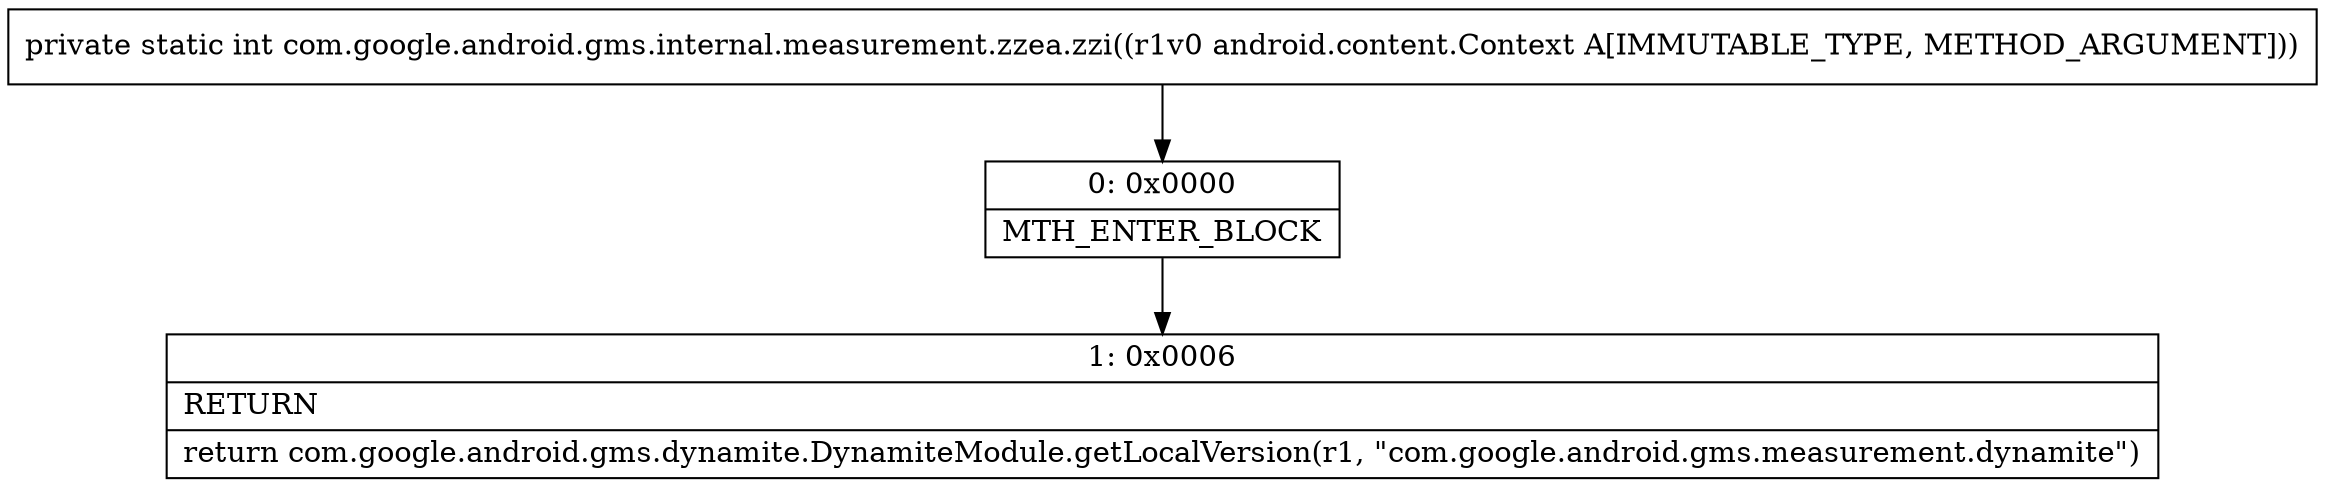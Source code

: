 digraph "CFG forcom.google.android.gms.internal.measurement.zzea.zzi(Landroid\/content\/Context;)I" {
Node_0 [shape=record,label="{0\:\ 0x0000|MTH_ENTER_BLOCK\l}"];
Node_1 [shape=record,label="{1\:\ 0x0006|RETURN\l|return com.google.android.gms.dynamite.DynamiteModule.getLocalVersion(r1, \"com.google.android.gms.measurement.dynamite\")\l}"];
MethodNode[shape=record,label="{private static int com.google.android.gms.internal.measurement.zzea.zzi((r1v0 android.content.Context A[IMMUTABLE_TYPE, METHOD_ARGUMENT])) }"];
MethodNode -> Node_0;
Node_0 -> Node_1;
}


